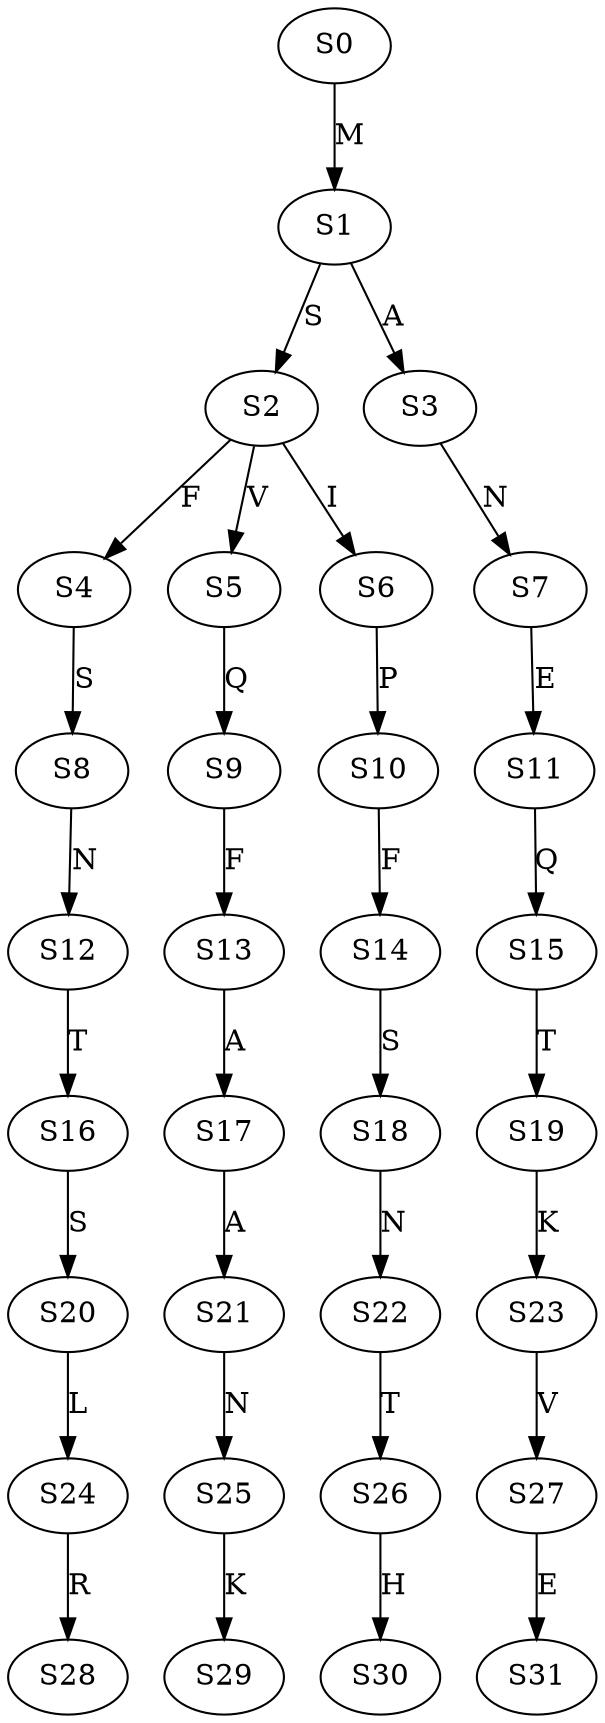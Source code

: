 strict digraph  {
	S0 -> S1 [ label = M ];
	S1 -> S2 [ label = S ];
	S1 -> S3 [ label = A ];
	S2 -> S4 [ label = F ];
	S2 -> S5 [ label = V ];
	S2 -> S6 [ label = I ];
	S3 -> S7 [ label = N ];
	S4 -> S8 [ label = S ];
	S5 -> S9 [ label = Q ];
	S6 -> S10 [ label = P ];
	S7 -> S11 [ label = E ];
	S8 -> S12 [ label = N ];
	S9 -> S13 [ label = F ];
	S10 -> S14 [ label = F ];
	S11 -> S15 [ label = Q ];
	S12 -> S16 [ label = T ];
	S13 -> S17 [ label = A ];
	S14 -> S18 [ label = S ];
	S15 -> S19 [ label = T ];
	S16 -> S20 [ label = S ];
	S17 -> S21 [ label = A ];
	S18 -> S22 [ label = N ];
	S19 -> S23 [ label = K ];
	S20 -> S24 [ label = L ];
	S21 -> S25 [ label = N ];
	S22 -> S26 [ label = T ];
	S23 -> S27 [ label = V ];
	S24 -> S28 [ label = R ];
	S25 -> S29 [ label = K ];
	S26 -> S30 [ label = H ];
	S27 -> S31 [ label = E ];
}
